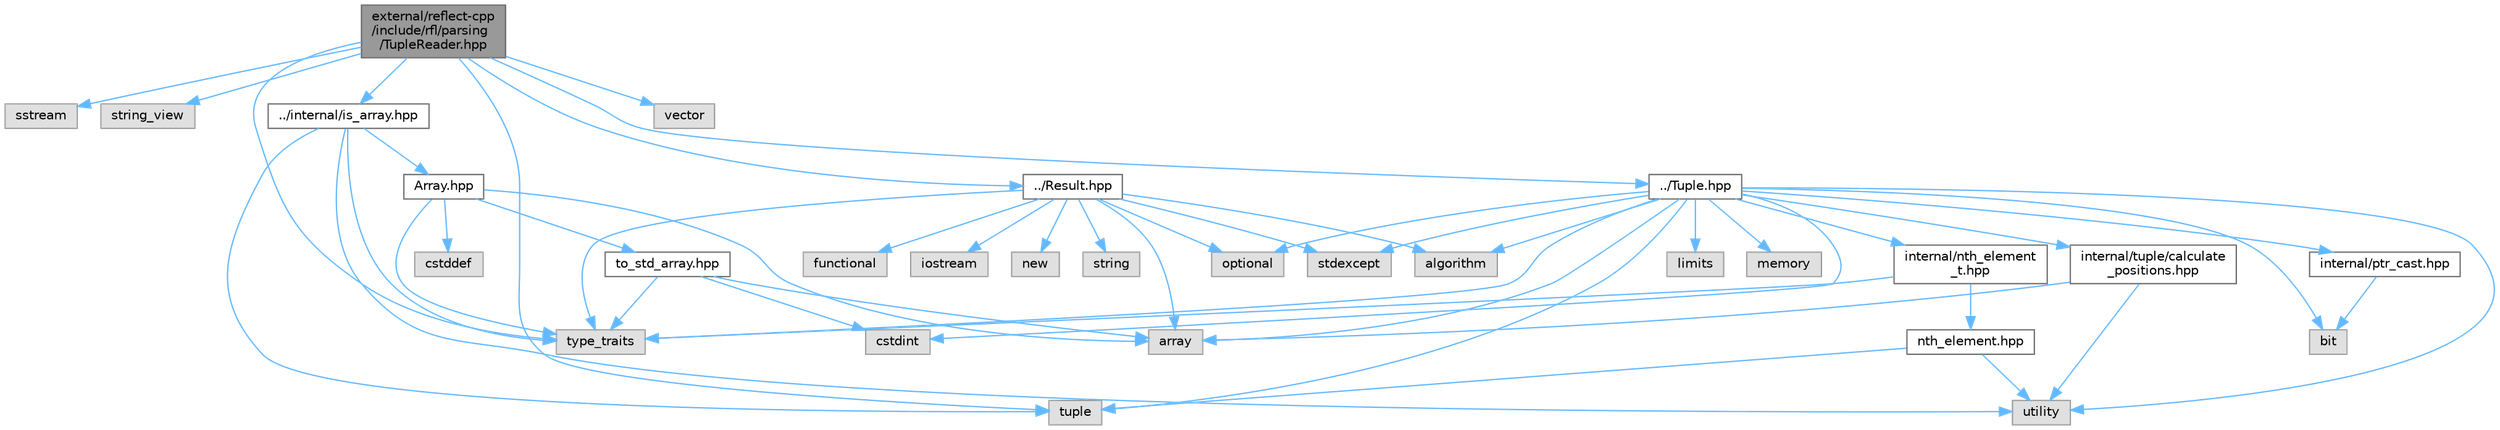 digraph "external/reflect-cpp/include/rfl/parsing/TupleReader.hpp"
{
 // LATEX_PDF_SIZE
  bgcolor="transparent";
  edge [fontname=Helvetica,fontsize=10,labelfontname=Helvetica,labelfontsize=10];
  node [fontname=Helvetica,fontsize=10,shape=box,height=0.2,width=0.4];
  Node1 [id="Node000001",label="external/reflect-cpp\l/include/rfl/parsing\l/TupleReader.hpp",height=0.2,width=0.4,color="gray40", fillcolor="grey60", style="filled", fontcolor="black",tooltip=" "];
  Node1 -> Node2 [id="edge50_Node000001_Node000002",color="steelblue1",style="solid",tooltip=" "];
  Node2 [id="Node000002",label="sstream",height=0.2,width=0.4,color="grey60", fillcolor="#E0E0E0", style="filled",tooltip=" "];
  Node1 -> Node3 [id="edge51_Node000001_Node000003",color="steelblue1",style="solid",tooltip=" "];
  Node3 [id="Node000003",label="string_view",height=0.2,width=0.4,color="grey60", fillcolor="#E0E0E0", style="filled",tooltip=" "];
  Node1 -> Node4 [id="edge52_Node000001_Node000004",color="steelblue1",style="solid",tooltip=" "];
  Node4 [id="Node000004",label="tuple",height=0.2,width=0.4,color="grey60", fillcolor="#E0E0E0", style="filled",tooltip=" "];
  Node1 -> Node5 [id="edge53_Node000001_Node000005",color="steelblue1",style="solid",tooltip=" "];
  Node5 [id="Node000005",label="type_traits",height=0.2,width=0.4,color="grey60", fillcolor="#E0E0E0", style="filled",tooltip=" "];
  Node1 -> Node6 [id="edge54_Node000001_Node000006",color="steelblue1",style="solid",tooltip=" "];
  Node6 [id="Node000006",label="vector",height=0.2,width=0.4,color="grey60", fillcolor="#E0E0E0", style="filled",tooltip=" "];
  Node1 -> Node7 [id="edge55_Node000001_Node000007",color="steelblue1",style="solid",tooltip=" "];
  Node7 [id="Node000007",label="../Result.hpp",height=0.2,width=0.4,color="grey40", fillcolor="white", style="filled",URL="$_result_8hpp.html",tooltip=" "];
  Node7 -> Node8 [id="edge56_Node000007_Node000008",color="steelblue1",style="solid",tooltip=" "];
  Node8 [id="Node000008",label="algorithm",height=0.2,width=0.4,color="grey60", fillcolor="#E0E0E0", style="filled",tooltip=" "];
  Node7 -> Node9 [id="edge57_Node000007_Node000009",color="steelblue1",style="solid",tooltip=" "];
  Node9 [id="Node000009",label="array",height=0.2,width=0.4,color="grey60", fillcolor="#E0E0E0", style="filled",tooltip=" "];
  Node7 -> Node10 [id="edge58_Node000007_Node000010",color="steelblue1",style="solid",tooltip=" "];
  Node10 [id="Node000010",label="functional",height=0.2,width=0.4,color="grey60", fillcolor="#E0E0E0", style="filled",tooltip=" "];
  Node7 -> Node11 [id="edge59_Node000007_Node000011",color="steelblue1",style="solid",tooltip=" "];
  Node11 [id="Node000011",label="iostream",height=0.2,width=0.4,color="grey60", fillcolor="#E0E0E0", style="filled",tooltip=" "];
  Node7 -> Node12 [id="edge60_Node000007_Node000012",color="steelblue1",style="solid",tooltip=" "];
  Node12 [id="Node000012",label="new",height=0.2,width=0.4,color="grey60", fillcolor="#E0E0E0", style="filled",tooltip=" "];
  Node7 -> Node13 [id="edge61_Node000007_Node000013",color="steelblue1",style="solid",tooltip=" "];
  Node13 [id="Node000013",label="optional",height=0.2,width=0.4,color="grey60", fillcolor="#E0E0E0", style="filled",tooltip=" "];
  Node7 -> Node14 [id="edge62_Node000007_Node000014",color="steelblue1",style="solid",tooltip=" "];
  Node14 [id="Node000014",label="stdexcept",height=0.2,width=0.4,color="grey60", fillcolor="#E0E0E0", style="filled",tooltip=" "];
  Node7 -> Node15 [id="edge63_Node000007_Node000015",color="steelblue1",style="solid",tooltip=" "];
  Node15 [id="Node000015",label="string",height=0.2,width=0.4,color="grey60", fillcolor="#E0E0E0", style="filled",tooltip=" "];
  Node7 -> Node5 [id="edge64_Node000007_Node000005",color="steelblue1",style="solid",tooltip=" "];
  Node1 -> Node16 [id="edge65_Node000001_Node000016",color="steelblue1",style="solid",tooltip=" "];
  Node16 [id="Node000016",label="../Tuple.hpp",height=0.2,width=0.4,color="grey40", fillcolor="white", style="filled",URL="$_tuple_8hpp.html",tooltip=" "];
  Node16 -> Node8 [id="edge66_Node000016_Node000008",color="steelblue1",style="solid",tooltip=" "];
  Node16 -> Node9 [id="edge67_Node000016_Node000009",color="steelblue1",style="solid",tooltip=" "];
  Node16 -> Node17 [id="edge68_Node000016_Node000017",color="steelblue1",style="solid",tooltip=" "];
  Node17 [id="Node000017",label="bit",height=0.2,width=0.4,color="grey60", fillcolor="#E0E0E0", style="filled",tooltip=" "];
  Node16 -> Node18 [id="edge69_Node000016_Node000018",color="steelblue1",style="solid",tooltip=" "];
  Node18 [id="Node000018",label="cstdint",height=0.2,width=0.4,color="grey60", fillcolor="#E0E0E0", style="filled",tooltip=" "];
  Node16 -> Node19 [id="edge70_Node000016_Node000019",color="steelblue1",style="solid",tooltip=" "];
  Node19 [id="Node000019",label="limits",height=0.2,width=0.4,color="grey60", fillcolor="#E0E0E0", style="filled",tooltip=" "];
  Node16 -> Node20 [id="edge71_Node000016_Node000020",color="steelblue1",style="solid",tooltip=" "];
  Node20 [id="Node000020",label="memory",height=0.2,width=0.4,color="grey60", fillcolor="#E0E0E0", style="filled",tooltip=" "];
  Node16 -> Node13 [id="edge72_Node000016_Node000013",color="steelblue1",style="solid",tooltip=" "];
  Node16 -> Node14 [id="edge73_Node000016_Node000014",color="steelblue1",style="solid",tooltip=" "];
  Node16 -> Node4 [id="edge74_Node000016_Node000004",color="steelblue1",style="solid",tooltip=" "];
  Node16 -> Node5 [id="edge75_Node000016_Node000005",color="steelblue1",style="solid",tooltip=" "];
  Node16 -> Node21 [id="edge76_Node000016_Node000021",color="steelblue1",style="solid",tooltip=" "];
  Node21 [id="Node000021",label="utility",height=0.2,width=0.4,color="grey60", fillcolor="#E0E0E0", style="filled",tooltip=" "];
  Node16 -> Node22 [id="edge77_Node000016_Node000022",color="steelblue1",style="solid",tooltip=" "];
  Node22 [id="Node000022",label="internal/nth_element\l_t.hpp",height=0.2,width=0.4,color="grey40", fillcolor="white", style="filled",URL="$nth__element__t_8hpp.html",tooltip=" "];
  Node22 -> Node5 [id="edge78_Node000022_Node000005",color="steelblue1",style="solid",tooltip=" "];
  Node22 -> Node23 [id="edge79_Node000022_Node000023",color="steelblue1",style="solid",tooltip=" "];
  Node23 [id="Node000023",label="nth_element.hpp",height=0.2,width=0.4,color="grey40", fillcolor="white", style="filled",URL="$nth__element_8hpp.html",tooltip=" "];
  Node23 -> Node4 [id="edge80_Node000023_Node000004",color="steelblue1",style="solid",tooltip=" "];
  Node23 -> Node21 [id="edge81_Node000023_Node000021",color="steelblue1",style="solid",tooltip=" "];
  Node16 -> Node24 [id="edge82_Node000016_Node000024",color="steelblue1",style="solid",tooltip=" "];
  Node24 [id="Node000024",label="internal/ptr_cast.hpp",height=0.2,width=0.4,color="grey40", fillcolor="white", style="filled",URL="$ptr__cast_8hpp.html",tooltip=" "];
  Node24 -> Node17 [id="edge83_Node000024_Node000017",color="steelblue1",style="solid",tooltip=" "];
  Node16 -> Node25 [id="edge84_Node000016_Node000025",color="steelblue1",style="solid",tooltip=" "];
  Node25 [id="Node000025",label="internal/tuple/calculate\l_positions.hpp",height=0.2,width=0.4,color="grey40", fillcolor="white", style="filled",URL="$calculate__positions_8hpp.html",tooltip=" "];
  Node25 -> Node9 [id="edge85_Node000025_Node000009",color="steelblue1",style="solid",tooltip=" "];
  Node25 -> Node21 [id="edge86_Node000025_Node000021",color="steelblue1",style="solid",tooltip=" "];
  Node1 -> Node26 [id="edge87_Node000001_Node000026",color="steelblue1",style="solid",tooltip=" "];
  Node26 [id="Node000026",label="../internal/is_array.hpp",height=0.2,width=0.4,color="grey40", fillcolor="white", style="filled",URL="$is__array_8hpp.html",tooltip=" "];
  Node26 -> Node4 [id="edge88_Node000026_Node000004",color="steelblue1",style="solid",tooltip=" "];
  Node26 -> Node5 [id="edge89_Node000026_Node000005",color="steelblue1",style="solid",tooltip=" "];
  Node26 -> Node21 [id="edge90_Node000026_Node000021",color="steelblue1",style="solid",tooltip=" "];
  Node26 -> Node27 [id="edge91_Node000026_Node000027",color="steelblue1",style="solid",tooltip=" "];
  Node27 [id="Node000027",label="Array.hpp",height=0.2,width=0.4,color="grey40", fillcolor="white", style="filled",URL="$_array_8hpp.html",tooltip=" "];
  Node27 -> Node9 [id="edge92_Node000027_Node000009",color="steelblue1",style="solid",tooltip=" "];
  Node27 -> Node28 [id="edge93_Node000027_Node000028",color="steelblue1",style="solid",tooltip=" "];
  Node28 [id="Node000028",label="cstddef",height=0.2,width=0.4,color="grey60", fillcolor="#E0E0E0", style="filled",tooltip=" "];
  Node27 -> Node5 [id="edge94_Node000027_Node000005",color="steelblue1",style="solid",tooltip=" "];
  Node27 -> Node29 [id="edge95_Node000027_Node000029",color="steelblue1",style="solid",tooltip=" "];
  Node29 [id="Node000029",label="to_std_array.hpp",height=0.2,width=0.4,color="grey40", fillcolor="white", style="filled",URL="$to__std__array_8hpp.html",tooltip=" "];
  Node29 -> Node9 [id="edge96_Node000029_Node000009",color="steelblue1",style="solid",tooltip=" "];
  Node29 -> Node18 [id="edge97_Node000029_Node000018",color="steelblue1",style="solid",tooltip=" "];
  Node29 -> Node5 [id="edge98_Node000029_Node000005",color="steelblue1",style="solid",tooltip=" "];
}
